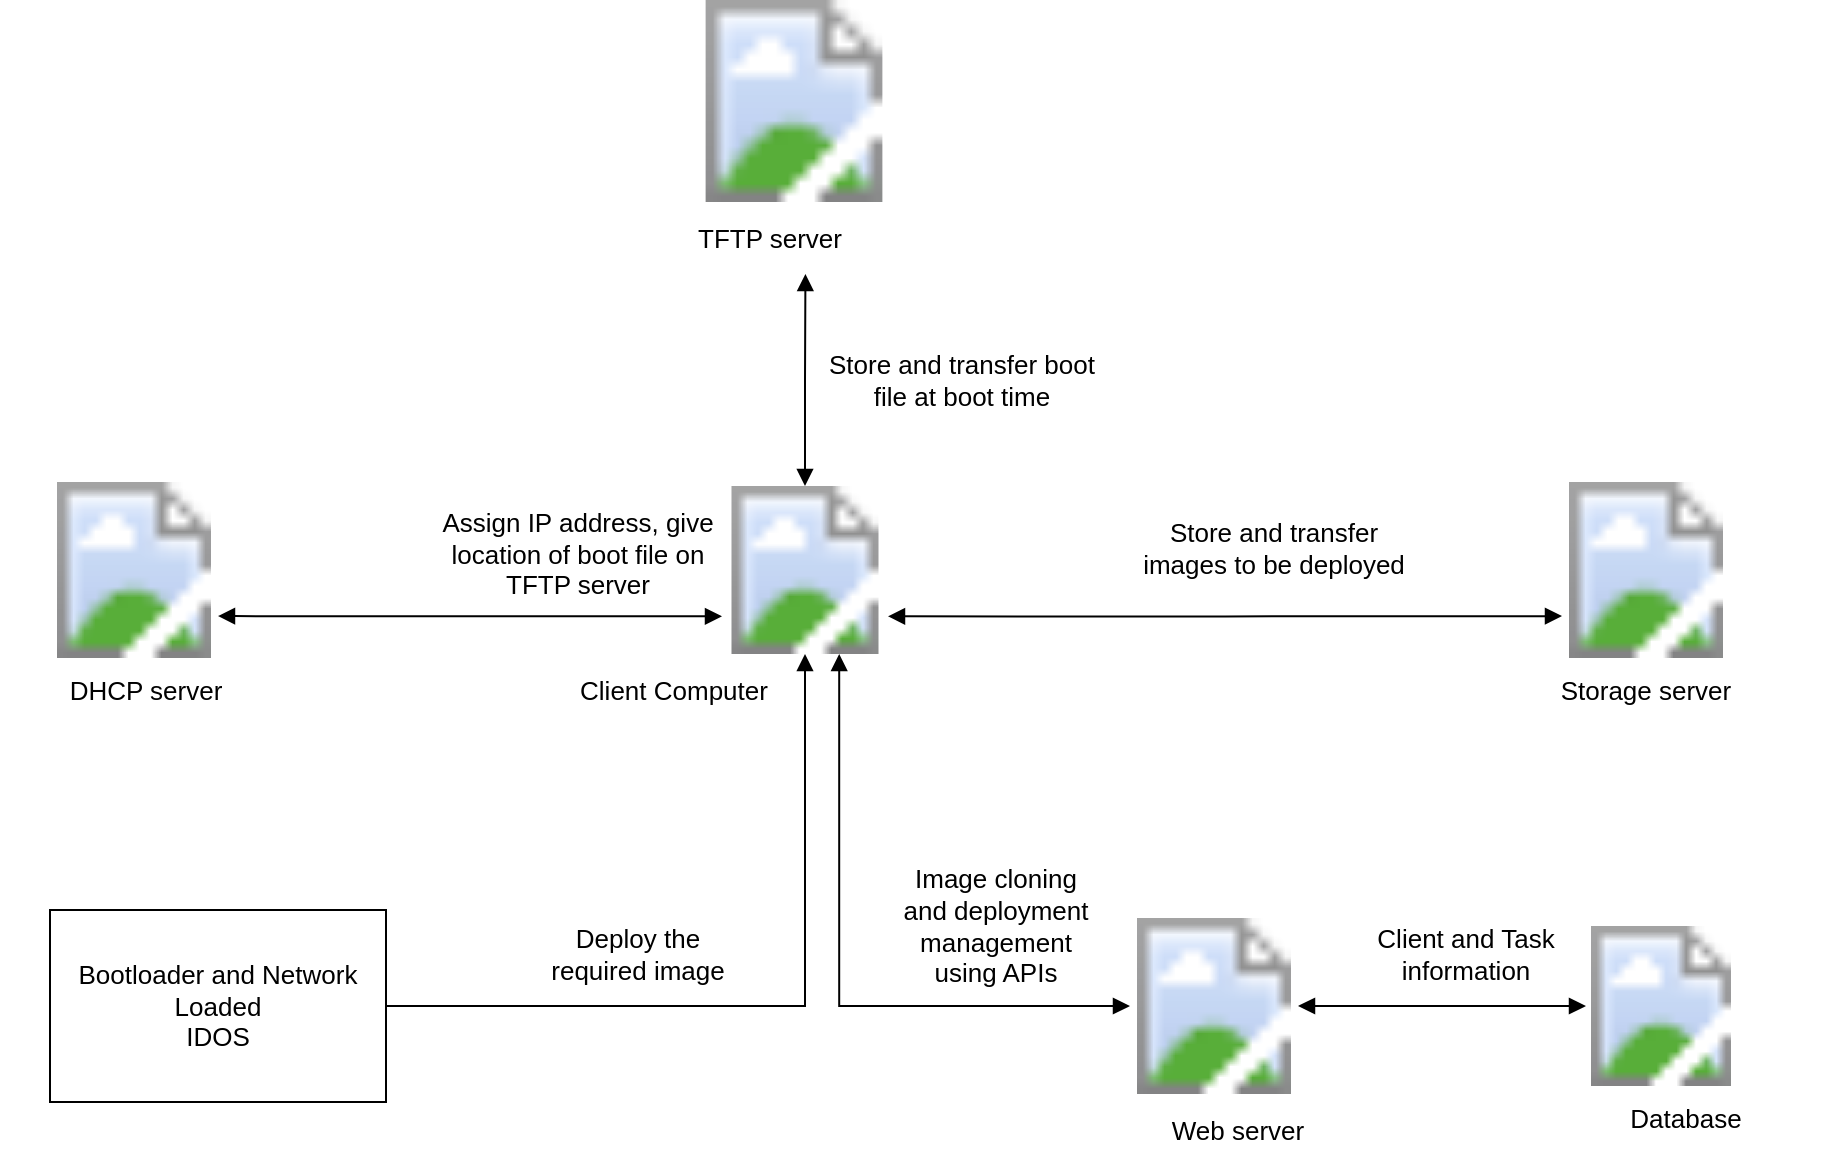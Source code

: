 <mxfile version="13.1.3" type="github">
  <diagram id="2M21agJGZ8iyQy0Du0Jo" name="Page-1">
    <mxGraphModel dx="1344" dy="517" grid="1" gridSize="10" guides="1" tooltips="1" connect="1" arrows="1" fold="1" page="1" pageScale="1" pageWidth="850" pageHeight="1100" math="0" shadow="0">
      <root>
        <mxCell id="0" />
        <mxCell id="1" parent="0" />
        <UserObject label="" lucidchartObjectId="Q3QvZ5mVjj_w" id="SCCUJkE0aKdH4ksJEnu--1">
          <mxCell style="html=1;whiteSpace=wrap;shape=image;fontSize=11;spacing=0;strokeColor=none;strokeOpacity=100;strokeWidth=0;image=https://images.lucidchart.com/images/76043290-3eca-47d3-a1d5-19b913a3a131/content;" parent="1" vertex="1">
            <mxGeometry x="456" y="336" width="83" height="84" as="geometry" />
          </mxCell>
        </UserObject>
        <UserObject label="Client Computer " lucidchartObjectId="I4QvwSpZ2hfq" id="SCCUJkE0aKdH4ksJEnu--2">
          <mxCell style="html=1;whiteSpace=wrap;;fontSize=13;fontColor=#000000;spacing=3;strokeOpacity=0;fillOpacity=0;fillColor=#ffffff;" parent="1" vertex="1">
            <mxGeometry x="360" y="420" width="144" height="36" as="geometry" />
          </mxCell>
        </UserObject>
        <UserObject label="" lucidchartObjectId="~5QvC3WyoEIg" id="SCCUJkE0aKdH4ksJEnu--3">
          <mxCell style="html=1;whiteSpace=wrap;shape=image;fontSize=11;spacing=0;strokeColor=none;strokeOpacity=100;strokeWidth=0;image=https://images.lucidchart.com/images/235d3bad-5ff0-44a1-a7b1-b57fd6d121a1/content;" parent="1" vertex="1">
            <mxGeometry x="120" y="334" width="84" height="88" as="geometry" />
          </mxCell>
        </UserObject>
        <UserObject label="DHCP server" lucidchartObjectId="57QvO-A3U8YZ" id="SCCUJkE0aKdH4ksJEnu--4">
          <mxCell style="html=1;whiteSpace=wrap;;fontSize=13;fontColor=#000000;spacing=3;strokeOpacity=0;fillOpacity=0;fillColor=#ffffff;" parent="1" vertex="1">
            <mxGeometry x="96" y="420" width="144" height="36" as="geometry" />
          </mxCell>
        </UserObject>
        <UserObject label="" lucidchartObjectId="j8QvqhEK9lQU" id="SCCUJkE0aKdH4ksJEnu--5">
          <mxCell style="html=1;whiteSpace=wrap;shape=image;fontSize=11;spacing=0;strokeColor=none;strokeOpacity=100;strokeWidth=0;image=https://images.lucidchart.com/images/235d3bad-5ff0-44a1-a7b1-b57fd6d121a1/content;" parent="1" vertex="1">
            <mxGeometry x="444" y="93" width="96" height="101" as="geometry" />
          </mxCell>
        </UserObject>
        <UserObject label="TFTP server" lucidchartObjectId="j8Qvy92T-ITA" id="SCCUJkE0aKdH4ksJEnu--6">
          <mxCell style="html=1;whiteSpace=wrap;;fontSize=13;fontColor=#000000;spacing=3;strokeOpacity=0;fillOpacity=0;fillColor=#ffffff;" parent="1" vertex="1">
            <mxGeometry x="408" y="194" width="144" height="36" as="geometry" />
          </mxCell>
        </UserObject>
        <UserObject label="" lucidchartObjectId="q8QvvMFkctj9" id="SCCUJkE0aKdH4ksJEnu--7">
          <mxCell style="html=1;whiteSpace=wrap;shape=image;fontSize=11;spacing=0;strokeColor=none;strokeOpacity=100;strokeWidth=0;image=https://images.lucidchart.com/images/235d3bad-5ff0-44a1-a7b1-b57fd6d121a1/content;" parent="1" vertex="1">
            <mxGeometry x="876" y="334" width="84" height="88" as="geometry" />
          </mxCell>
        </UserObject>
        <UserObject label="Storage server" lucidchartObjectId="q8QvSveWSGFj" id="SCCUJkE0aKdH4ksJEnu--8">
          <mxCell style="html=1;whiteSpace=wrap;;fontSize=13;fontColor=#000000;spacing=3;strokeOpacity=0;fillOpacity=0;fillColor=#ffffff;" parent="1" vertex="1">
            <mxGeometry x="846" y="420" width="144" height="36" as="geometry" />
          </mxCell>
        </UserObject>
        <UserObject label="" lucidchartObjectId="g-QvmvYCf~uo" id="SCCUJkE0aKdH4ksJEnu--9">
          <mxCell style="html=1;jettySize=18;fontSize=11;rounded=1;arcSize=0;edgeStyle=orthogonalEdgeStyle;startArrow=block;endFill=1;;endArrow=block;endFill=1;;exitX=1.0;exitY=0.762;exitPerimeter=1;entryX=0;entryY=0.776;entryPerimeter=1;" parent="1" source="SCCUJkE0aKdH4ksJEnu--3" target="SCCUJkE0aKdH4ksJEnu--1" edge="1">
            <mxGeometry width="100" height="100" relative="1" as="geometry">
              <Array as="points" />
            </mxGeometry>
          </mxCell>
        </UserObject>
        <UserObject label="Assign IP address, give location of boot file on TFTP server" lucidchartObjectId="A~QvfdHYFc35" id="SCCUJkE0aKdH4ksJEnu--10">
          <mxCell style="html=1;whiteSpace=wrap;;fontSize=13;fontColor=#000000;spacing=3;strokeOpacity=0;fillOpacity=0;fillColor=#ffffff;" parent="1" vertex="1">
            <mxGeometry x="312" y="343" width="144" height="54" as="geometry" />
          </mxCell>
        </UserObject>
        <UserObject label="Store and transfer boot file at boot time" lucidchartObjectId="2aRv_eDL1FGD" id="SCCUJkE0aKdH4ksJEnu--11">
          <mxCell style="html=1;whiteSpace=wrap;;fontSize=13;fontColor=#000000;spacing=3;strokeOpacity=0;fillOpacity=0;fillColor=#ffffff;" parent="1" vertex="1">
            <mxGeometry x="504" y="264" width="144" height="38" as="geometry" />
          </mxCell>
        </UserObject>
        <UserObject label="" lucidchartObjectId="eeRv_Ruy827t" id="SCCUJkE0aKdH4ksJEnu--12">
          <mxCell style="html=1;jettySize=18;fontSize=11;rounded=1;arcSize=0;edgeStyle=orthogonalEdgeStyle;startArrow=block;endFill=1;;endArrow=block;endFill=1;;exitX=1.0;exitY=0.776;exitPerimeter=1;entryX=0;entryY=0.762;entryPerimeter=1;" parent="1" source="SCCUJkE0aKdH4ksJEnu--1" target="SCCUJkE0aKdH4ksJEnu--7" edge="1">
            <mxGeometry width="100" height="100" relative="1" as="geometry">
              <Array as="points" />
            </mxGeometry>
          </mxCell>
        </UserObject>
        <UserObject label="Store and transfer images to be deployed " lucidchartObjectId="PeRvPA3A6_6A" id="SCCUJkE0aKdH4ksJEnu--13">
          <mxCell style="html=1;whiteSpace=wrap;;fontSize=13;fontColor=#000000;spacing=3;strokeOpacity=0;fillOpacity=0;fillColor=#ffffff;" parent="1" vertex="1">
            <mxGeometry x="660" y="348" width="144" height="38" as="geometry" />
          </mxCell>
        </UserObject>
        <UserObject label="" lucidchartObjectId="MjRvvEBfUxa-" id="SCCUJkE0aKdH4ksJEnu--14">
          <mxCell style="html=1;jettySize=18;fontSize=11;rounded=1;arcSize=0;edgeStyle=orthogonalEdgeStyle;startArrow=block;endFill=1;;endArrow=block;endFill=1;;exitX=0.5;exitY=0;exitPerimeter=1;entryX=0.623;entryY=1;entryPerimeter=1;" parent="1" source="SCCUJkE0aKdH4ksJEnu--1" target="SCCUJkE0aKdH4ksJEnu--6" edge="1">
            <mxGeometry width="100" height="100" relative="1" as="geometry">
              <Array as="points" />
            </mxGeometry>
          </mxCell>
        </UserObject>
        <UserObject label="Bootloader and Network Loaded &#xa;IDOS  " lucidchartObjectId="UJuWcXx.yYua" id="SCCUJkE0aKdH4ksJEnu--15">
          <mxCell style="html=1;whiteSpace=wrap;;fontSize=13;fontColor=#000000;spacing=3;" parent="1" vertex="1">
            <mxGeometry x="120" y="548" width="168" height="96" as="geometry" />
          </mxCell>
        </UserObject>
        <UserObject label="Deploy the required image" lucidchartObjectId="TKuWYsUd4TcZ" id="SCCUJkE0aKdH4ksJEnu--16">
          <mxCell style="html=1;whiteSpace=wrap;;fontSize=13;fontColor=#000000;spacing=3;strokeOpacity=0;fillOpacity=0;fillColor=#ffffff;" parent="1" vertex="1">
            <mxGeometry x="360" y="551" width="108" height="38" as="geometry" />
          </mxCell>
        </UserObject>
        <UserObject label="" lucidchartObjectId="duHyUTBo8qPv" id="SCCUJkE0aKdH4ksJEnu--17">
          <mxCell style="html=1;whiteSpace=wrap;shape=image;fontSize=11;spacing=0;strokeColor=none;strokeOpacity=100;strokeWidth=0;image=https://images.lucidchart.com/images/235d3bad-5ff0-44a1-a7b1-b57fd6d121a1/content;" parent="1" vertex="1">
            <mxGeometry x="660" y="552" width="84" height="88" as="geometry" />
          </mxCell>
        </UserObject>
        <UserObject label="" lucidchartObjectId="VvHy~hOIRKZH" id="SCCUJkE0aKdH4ksJEnu--18">
          <mxCell style="html=1;jettySize=18;fontSize=11;rounded=1;arcSize=0;edgeStyle=orthogonalEdgeStyle;startArrow=block;endFill=1;;endArrow=none;;exitX=0.5;exitY=1;exitPerimeter=1;entryX=1.004;entryY=0.5;entryPerimeter=1;" parent="1" source="SCCUJkE0aKdH4ksJEnu--1" target="SCCUJkE0aKdH4ksJEnu--15" edge="1">
            <mxGeometry width="100" height="100" relative="1" as="geometry">
              <Array as="points" />
            </mxGeometry>
          </mxCell>
        </UserObject>
        <UserObject label="" lucidchartObjectId="ZAHyf-ilhV8I" id="SCCUJkE0aKdH4ksJEnu--19">
          <mxCell style="html=1;jettySize=18;fontSize=11;rounded=1;arcSize=0;edgeStyle=orthogonalEdgeStyle;startArrow=block;endFill=1;;endArrow=block;endFill=1;;exitX=0.706;exitY=1;exitPerimeter=1;entryX=0;entryY=0.5;entryPerimeter=1;" parent="1" source="SCCUJkE0aKdH4ksJEnu--1" target="SCCUJkE0aKdH4ksJEnu--17" edge="1">
            <mxGeometry width="100" height="100" relative="1" as="geometry">
              <Array as="points" />
            </mxGeometry>
          </mxCell>
        </UserObject>
        <UserObject label="Image cloning and deployment management using APIs" lucidchartObjectId="XDHygCP_3NQm" id="SCCUJkE0aKdH4ksJEnu--20">
          <mxCell style="html=1;whiteSpace=wrap;;fontSize=13;fontColor=#000000;spacing=3;strokeOpacity=0;fillOpacity=0;fillColor=#ffffff;" parent="1" vertex="1">
            <mxGeometry x="539" y="521" width="108" height="70" as="geometry" />
          </mxCell>
        </UserObject>
        <UserObject label="Web server" lucidchartObjectId="qFHyxU7hczpv" id="SCCUJkE0aKdH4ksJEnu--21">
          <mxCell style="html=1;whiteSpace=wrap;;fontSize=13;fontColor=#000000;spacing=3;strokeOpacity=0;fillOpacity=0;fillColor=#ffffff;" parent="1" vertex="1">
            <mxGeometry x="642" y="640" width="144" height="36" as="geometry" />
          </mxCell>
        </UserObject>
        <UserObject label="" lucidchartObjectId="ONHyuMtRC88X" id="SCCUJkE0aKdH4ksJEnu--22">
          <mxCell style="html=1;whiteSpace=wrap;shape=image;fontSize=11;spacing=0;strokeColor=none;strokeOpacity=100;strokeWidth=0;image=https://images.lucidchart.com/images/febbac20-be60-4cd1-bde3-965071c7b0c4/content;" parent="1" vertex="1">
            <mxGeometry x="888" y="556" width="75" height="80" as="geometry" />
          </mxCell>
        </UserObject>
        <UserObject label="" lucidchartObjectId="gPHypTBPn7PX" id="SCCUJkE0aKdH4ksJEnu--23">
          <mxCell style="html=1;jettySize=18;fontSize=11;rounded=1;arcSize=0;edgeStyle=orthogonalEdgeStyle;startArrow=block;endFill=1;;endArrow=block;endFill=1;;exitX=1.0;exitY=0.5;exitPerimeter=1;entryX=0;entryY=0.5;entryPerimeter=1;" parent="1" source="SCCUJkE0aKdH4ksJEnu--17" target="SCCUJkE0aKdH4ksJEnu--22" edge="1">
            <mxGeometry width="100" height="100" relative="1" as="geometry">
              <Array as="points" />
            </mxGeometry>
          </mxCell>
        </UserObject>
        <UserObject label="Client and Task information" lucidchartObjectId="DPHyMG95Oqn9" id="SCCUJkE0aKdH4ksJEnu--24">
          <mxCell style="html=1;whiteSpace=wrap;;fontSize=13;fontColor=#000000;spacing=3;strokeOpacity=0;fillOpacity=0;fillColor=#ffffff;" parent="1" vertex="1">
            <mxGeometry x="756" y="551" width="144" height="38" as="geometry" />
          </mxCell>
        </UserObject>
        <UserObject label="Database" lucidchartObjectId="MRHyQ-1z1rl3" id="SCCUJkE0aKdH4ksJEnu--25">
          <mxCell style="html=1;whiteSpace=wrap;;fontSize=13;fontColor=#000000;spacing=3;strokeOpacity=0;fillOpacity=0;fillColor=#ffffff;" parent="1" vertex="1">
            <mxGeometry x="866" y="634" width="144" height="36" as="geometry" />
          </mxCell>
        </UserObject>
      </root>
    </mxGraphModel>
  </diagram>
</mxfile>

